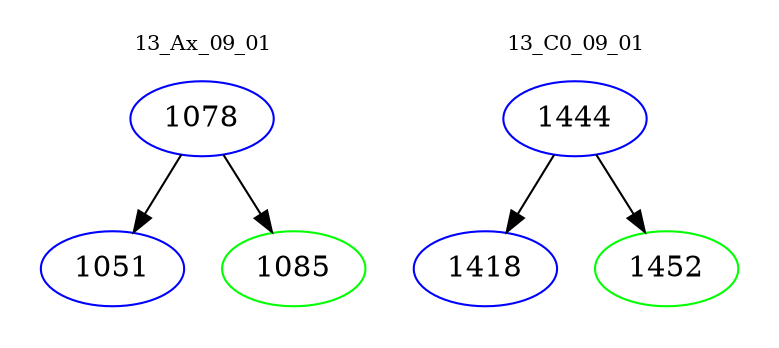digraph{
subgraph cluster_0 {
color = white
label = "13_Ax_09_01";
fontsize=10;
T0_1078 [label="1078", color="blue"]
T0_1078 -> T0_1051 [color="black"]
T0_1051 [label="1051", color="blue"]
T0_1078 -> T0_1085 [color="black"]
T0_1085 [label="1085", color="green"]
}
subgraph cluster_1 {
color = white
label = "13_C0_09_01";
fontsize=10;
T1_1444 [label="1444", color="blue"]
T1_1444 -> T1_1418 [color="black"]
T1_1418 [label="1418", color="blue"]
T1_1444 -> T1_1452 [color="black"]
T1_1452 [label="1452", color="green"]
}
}
